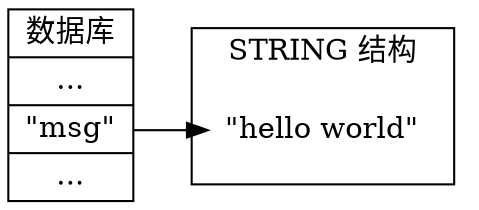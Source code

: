 digraph {

    rankdir = LR;

    //

    node [shape = record];

    db [label = "数据库 | ... | <msg> \"msg\" | ... "];

    //

    subgraph cluster_string {

        label = "STRING 结构";

        msg [label = "\"hello world\"", shape = plaintext];

    }

    //

    db:msg -> msg;
}
